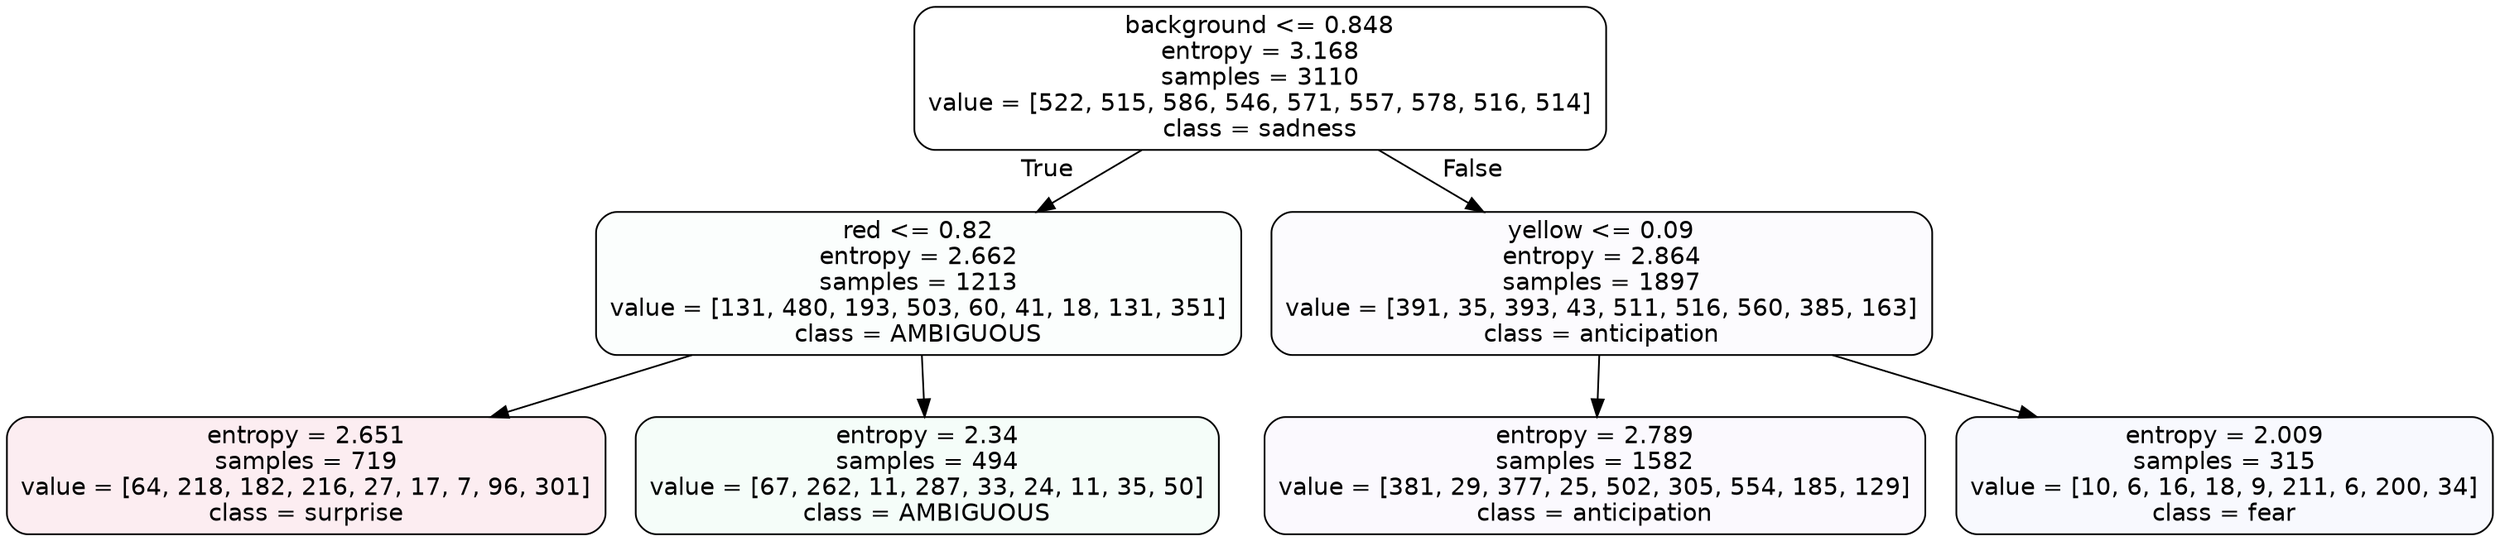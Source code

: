 digraph Tree {
node [shape=box, style="filled, rounded", color="black", fontname=helvetica] ;
edge [fontname=helvetica] ;
0 [label="background <= 0.848\nentropy = 3.168\nsamples = 3110\nvalue = [522, 515, 586, 546, 571, 557, 578, 516, 514]\nclass = sadness", fillcolor="#64e53900"] ;
1 [label="red <= 0.82\nentropy = 2.662\nsamples = 1213\nvalue = [131, 480, 193, 503, 60, 41, 18, 131, 351]\nclass = AMBIGUOUS", fillcolor="#39e58104"] ;
0 -> 1 [labeldistance=2.5, labelangle=45, headlabel="True"] ;
2 [label="entropy = 2.651\nsamples = 719\nvalue = [64, 218, 182, 216, 27, 17, 7, 96, 301]\nclass = surprise", fillcolor="#e5396417"] ;
1 -> 2 ;
3 [label="entropy = 2.34\nsamples = 494\nvalue = [67, 262, 11, 287, 33, 24, 11, 35, 50]\nclass = AMBIGUOUS", fillcolor="#39e5810c"] ;
1 -> 3 ;
4 [label="yellow <= 0.09\nentropy = 2.864\nsamples = 1897\nvalue = [391, 35, 393, 43, 511, 516, 560, 385, 163]\nclass = anticipation", fillcolor="#8139e505"] ;
0 -> 4 [labeldistance=2.5, labelangle=-45, headlabel="False"] ;
5 [label="entropy = 2.789\nsamples = 1582\nvalue = [381, 29, 377, 25, 502, 305, 554, 185, 129]\nclass = anticipation", fillcolor="#8139e507"] ;
4 -> 5 ;
6 [label="entropy = 2.009\nsamples = 315\nvalue = [10, 6, 16, 18, 9, 211, 6, 200, 34]\nclass = fear", fillcolor="#3964e509"] ;
4 -> 6 ;
}
